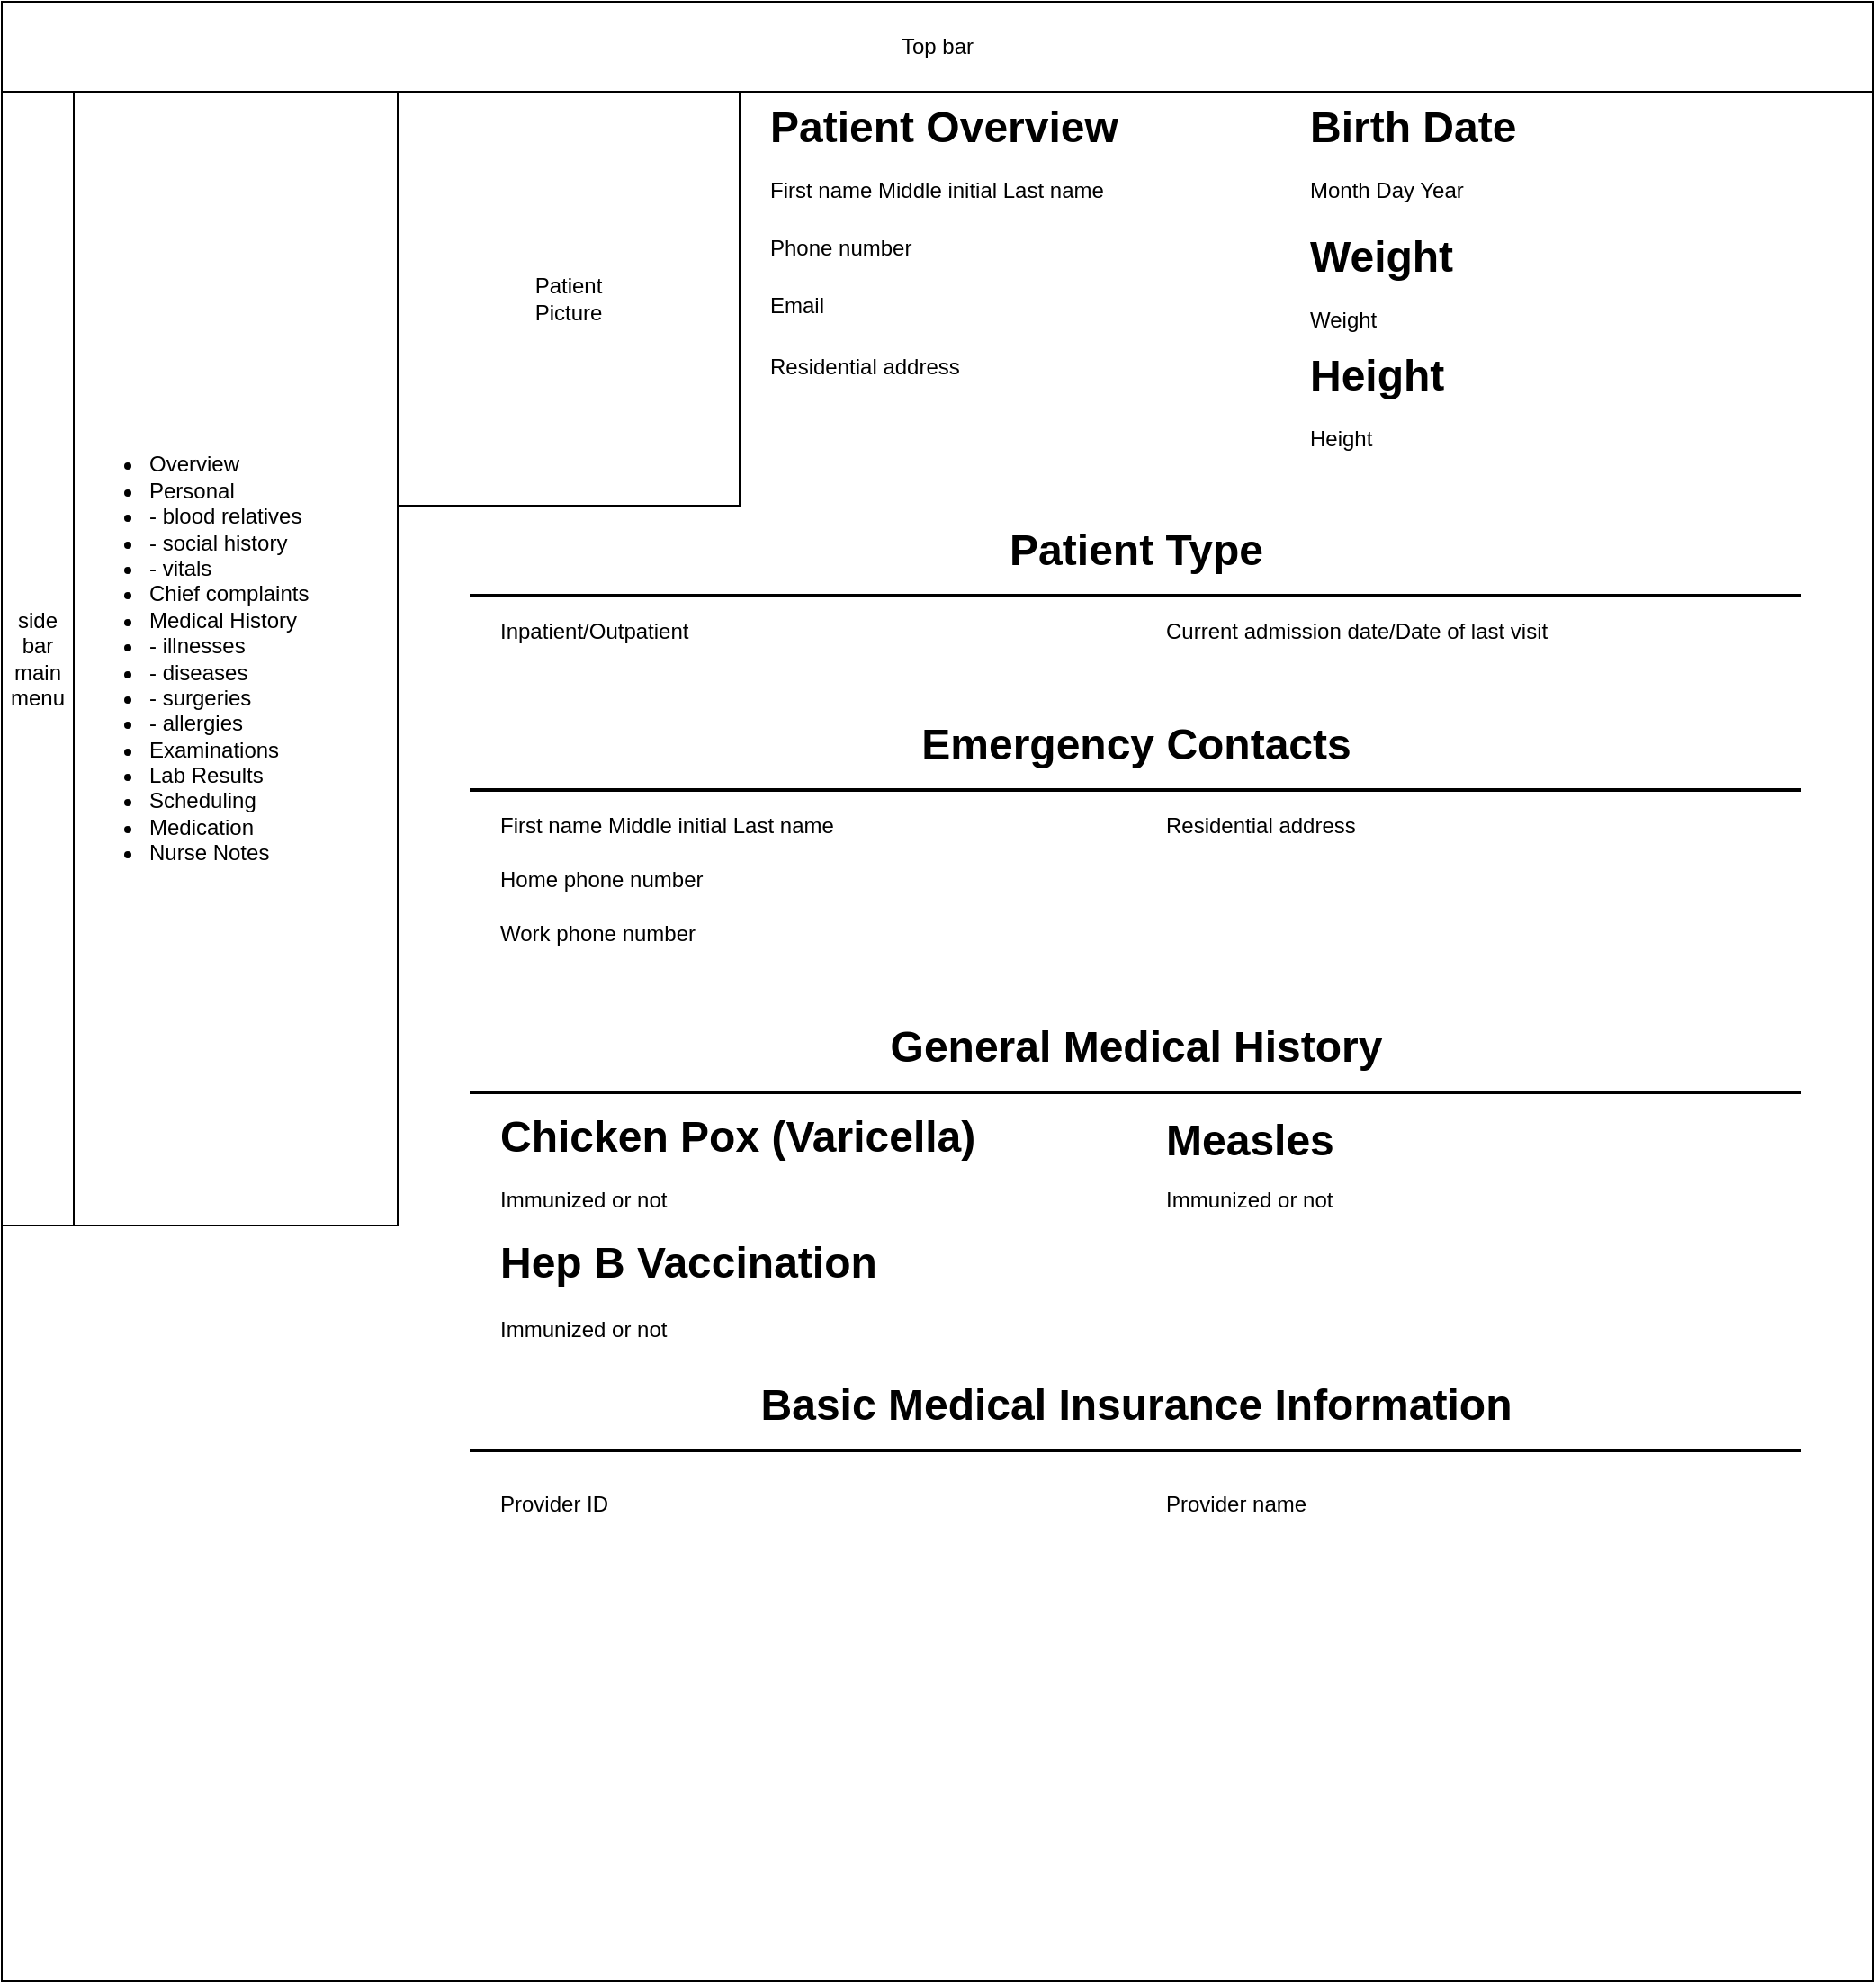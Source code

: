 <mxfile version="20.7.4" type="github" pages="2">
  <diagram id="S5hdKLUzMC5VAoOSm8l3" name="Overview">
    <mxGraphModel dx="1836" dy="542" grid="1" gridSize="10" guides="1" tooltips="1" connect="1" arrows="1" fold="1" page="1" pageScale="1" pageWidth="850" pageHeight="1100" math="0" shadow="0">
      <root>
        <mxCell id="0" />
        <mxCell id="1" parent="0" />
        <UserObject label="" id="glW2xViIGTtvUFwTJ8Ml-1">
          <mxCell style="rounded=0;whiteSpace=wrap;html=1;" parent="1" vertex="1">
            <mxGeometry x="-10" y="50" width="1040" height="1100" as="geometry" />
          </mxCell>
        </UserObject>
        <mxCell id="glW2xViIGTtvUFwTJ8Ml-2" value="&lt;div&gt;side&lt;/div&gt;&lt;div&gt;bar&lt;/div&gt;&lt;div&gt;main&lt;/div&gt;&lt;div&gt;menu&lt;br&gt;&lt;/div&gt;" style="rounded=0;whiteSpace=wrap;html=1;" parent="1" vertex="1">
          <mxGeometry x="-10" y="100" width="40" height="630" as="geometry" />
        </mxCell>
        <mxCell id="glW2xViIGTtvUFwTJ8Ml-3" value="" style="rounded=0;whiteSpace=wrap;html=1;" parent="1" vertex="1">
          <mxGeometry x="30" y="100" width="180" height="630" as="geometry" />
        </mxCell>
        <mxCell id="glW2xViIGTtvUFwTJ8Ml-4" value="Top bar" style="rounded=0;whiteSpace=wrap;html=1;" parent="1" vertex="1">
          <mxGeometry x="-10" y="50" width="1040" height="50" as="geometry" />
        </mxCell>
        <mxCell id="glW2xViIGTtvUFwTJ8Ml-5" value="&lt;ul&gt;&lt;li&gt;Overview&lt;/li&gt;&lt;li&gt;Personal&lt;/li&gt;&lt;li&gt;- blood relatives&lt;/li&gt;&lt;li&gt;- social history&lt;/li&gt;&lt;li&gt;- vitals&lt;/li&gt;&lt;li&gt;Chief complaints &lt;br&gt;&lt;/li&gt;&lt;li&gt;Medical History&lt;/li&gt;&lt;li&gt;- illnesses&lt;/li&gt;&lt;li&gt;- diseases&lt;/li&gt;&lt;li&gt;- surgeries&lt;/li&gt;&lt;li&gt;- allergies&lt;br&gt;&lt;/li&gt;&lt;li&gt;Examinations&lt;br&gt;&lt;/li&gt;&lt;li&gt;Lab Results&lt;br&gt;&lt;/li&gt;&lt;li&gt;Scheduling&lt;/li&gt;&lt;li&gt;Medication&lt;/li&gt;&lt;li&gt;Nurse Notes&lt;br&gt;&lt;/li&gt;&lt;/ul&gt;" style="text;strokeColor=none;fillColor=none;html=1;whiteSpace=wrap;verticalAlign=middle;overflow=hidden;" parent="1" vertex="1">
          <mxGeometry x="30" y="100" width="180" height="630" as="geometry" />
        </mxCell>
        <mxCell id="YeM5nyJLOYJzliZkdzw--1" value="&lt;div&gt;Patient&lt;/div&gt;&lt;div&gt;Picture&lt;br&gt;&lt;/div&gt;" style="rounded=0;whiteSpace=wrap;html=1;" parent="1" vertex="1">
          <mxGeometry x="210" y="100" width="190" height="230" as="geometry" />
        </mxCell>
        <mxCell id="YeM5nyJLOYJzliZkdzw--2" value="Patient Overview" style="text;strokeColor=none;fillColor=none;html=1;fontSize=24;fontStyle=1;verticalAlign=middle;align=left;spacingLeft=15;" parent="1" vertex="1">
          <mxGeometry x="400" y="100" width="300" height="40" as="geometry" />
        </mxCell>
        <mxCell id="YeM5nyJLOYJzliZkdzw--4" value="First name Middle initial Last name" style="text;html=1;strokeColor=none;fillColor=none;align=left;verticalAlign=middle;whiteSpace=wrap;rounded=0;spacingLeft=15;" parent="1" vertex="1">
          <mxGeometry x="400" y="140" width="300" height="30" as="geometry" />
        </mxCell>
        <mxCell id="YeM5nyJLOYJzliZkdzw--5" value="Birth Date" style="text;strokeColor=none;fillColor=none;html=1;fontSize=24;fontStyle=1;verticalAlign=middle;align=left;spacingLeft=15;" parent="1" vertex="1">
          <mxGeometry x="700" y="100" width="300" height="40" as="geometry" />
        </mxCell>
        <mxCell id="YeM5nyJLOYJzliZkdzw--6" value="Month Day Year" style="text;html=1;strokeColor=none;fillColor=none;align=left;verticalAlign=middle;whiteSpace=wrap;rounded=0;spacingLeft=15;" parent="1" vertex="1">
          <mxGeometry x="700" y="140" width="300" height="30" as="geometry" />
        </mxCell>
        <mxCell id="YeM5nyJLOYJzliZkdzw--7" value="Phone number" style="text;html=1;strokeColor=none;fillColor=none;align=left;verticalAlign=middle;whiteSpace=wrap;rounded=0;spacingLeft=15;" parent="1" vertex="1">
          <mxGeometry x="400" y="172" width="300" height="30" as="geometry" />
        </mxCell>
        <mxCell id="YeM5nyJLOYJzliZkdzw--8" value="Email" style="text;html=1;strokeColor=none;fillColor=none;align=left;verticalAlign=middle;whiteSpace=wrap;rounded=0;spacingLeft=15;" parent="1" vertex="1">
          <mxGeometry x="400" y="204" width="300" height="30" as="geometry" />
        </mxCell>
        <mxCell id="YeM5nyJLOYJzliZkdzw--9" value="Residential address" style="text;html=1;strokeColor=none;fillColor=none;align=left;verticalAlign=middle;whiteSpace=wrap;rounded=0;spacingLeft=15;" parent="1" vertex="1">
          <mxGeometry x="400" y="238" width="300" height="30" as="geometry" />
        </mxCell>
        <mxCell id="YeM5nyJLOYJzliZkdzw--10" value="Weight" style="text;strokeColor=none;fillColor=none;html=1;fontSize=24;fontStyle=1;verticalAlign=middle;align=left;spacingLeft=15;" parent="1" vertex="1">
          <mxGeometry x="700" y="172" width="300" height="40" as="geometry" />
        </mxCell>
        <mxCell id="YeM5nyJLOYJzliZkdzw--11" value="Weight" style="text;html=1;strokeColor=none;fillColor=none;align=left;verticalAlign=middle;whiteSpace=wrap;rounded=0;spacingLeft=15;" parent="1" vertex="1">
          <mxGeometry x="700" y="212" width="300" height="30" as="geometry" />
        </mxCell>
        <mxCell id="YeM5nyJLOYJzliZkdzw--12" value="Height" style="text;strokeColor=none;fillColor=none;html=1;fontSize=24;fontStyle=1;verticalAlign=middle;align=left;spacingLeft=15;" parent="1" vertex="1">
          <mxGeometry x="700" y="238" width="300" height="40" as="geometry" />
        </mxCell>
        <mxCell id="YeM5nyJLOYJzliZkdzw--13" value="Height" style="text;html=1;strokeColor=none;fillColor=none;align=left;verticalAlign=middle;whiteSpace=wrap;rounded=0;spacingLeft=15;" parent="1" vertex="1">
          <mxGeometry x="700" y="278" width="300" height="30" as="geometry" />
        </mxCell>
        <mxCell id="YeM5nyJLOYJzliZkdzw--14" value="Emergency Contacts" style="text;strokeColor=none;fillColor=none;html=1;fontSize=24;fontStyle=1;verticalAlign=middle;align=center;" parent="1" vertex="1">
          <mxGeometry x="210" y="443" width="820" height="40" as="geometry" />
        </mxCell>
        <mxCell id="YeM5nyJLOYJzliZkdzw--15" value="" style="line;strokeWidth=2;html=1;" parent="1" vertex="1">
          <mxGeometry x="250" y="483" width="740" height="10" as="geometry" />
        </mxCell>
        <mxCell id="YeM5nyJLOYJzliZkdzw--16" value="First name Middle initial Last name" style="text;html=1;strokeColor=none;fillColor=none;align=left;verticalAlign=middle;whiteSpace=wrap;rounded=0;spacingLeft=15;" parent="1" vertex="1">
          <mxGeometry x="250" y="493" width="300" height="30" as="geometry" />
        </mxCell>
        <mxCell id="YeM5nyJLOYJzliZkdzw--17" value="Home phone number" style="text;html=1;strokeColor=none;fillColor=none;align=left;verticalAlign=middle;whiteSpace=wrap;rounded=0;spacingLeft=15;" parent="1" vertex="1">
          <mxGeometry x="250" y="523" width="300" height="30" as="geometry" />
        </mxCell>
        <mxCell id="YeM5nyJLOYJzliZkdzw--18" value="Work phone number" style="text;html=1;strokeColor=none;fillColor=none;align=left;verticalAlign=middle;whiteSpace=wrap;rounded=0;spacingLeft=15;" parent="1" vertex="1">
          <mxGeometry x="250" y="553" width="300" height="30" as="geometry" />
        </mxCell>
        <mxCell id="YeM5nyJLOYJzliZkdzw--19" value="Residential address" style="text;html=1;strokeColor=none;fillColor=none;align=left;verticalAlign=middle;whiteSpace=wrap;rounded=0;spacingLeft=15;" parent="1" vertex="1">
          <mxGeometry x="620" y="493" width="300" height="30" as="geometry" />
        </mxCell>
        <mxCell id="YeM5nyJLOYJzliZkdzw--20" value="General Medical History" style="text;strokeColor=none;fillColor=none;html=1;fontSize=24;fontStyle=1;verticalAlign=middle;align=center;" parent="1" vertex="1">
          <mxGeometry x="210" y="611" width="820" height="40" as="geometry" />
        </mxCell>
        <mxCell id="YeM5nyJLOYJzliZkdzw--21" value="" style="line;strokeWidth=2;html=1;" parent="1" vertex="1">
          <mxGeometry x="250" y="651" width="740" height="10" as="geometry" />
        </mxCell>
        <mxCell id="YeM5nyJLOYJzliZkdzw--22" value="Chicken Pox (Varicella)" style="text;strokeColor=none;fillColor=none;html=1;fontSize=24;fontStyle=1;verticalAlign=middle;align=left;spacingLeft=15;" parent="1" vertex="1">
          <mxGeometry x="250" y="661" width="300" height="40" as="geometry" />
        </mxCell>
        <mxCell id="YeM5nyJLOYJzliZkdzw--23" value="Immunized or not" style="text;html=1;strokeColor=none;fillColor=none;align=left;verticalAlign=middle;whiteSpace=wrap;rounded=0;spacingLeft=15;" parent="1" vertex="1">
          <mxGeometry x="250" y="701" width="300" height="30" as="geometry" />
        </mxCell>
        <mxCell id="YeM5nyJLOYJzliZkdzw--24" value="Measles" style="text;strokeColor=none;fillColor=none;html=1;fontSize=24;fontStyle=1;verticalAlign=middle;align=left;spacingLeft=15;" parent="1" vertex="1">
          <mxGeometry x="620" y="663" width="300" height="40" as="geometry" />
        </mxCell>
        <mxCell id="YeM5nyJLOYJzliZkdzw--25" value="Immunized or not" style="text;html=1;strokeColor=none;fillColor=none;align=left;verticalAlign=middle;whiteSpace=wrap;rounded=0;spacingLeft=15;" parent="1" vertex="1">
          <mxGeometry x="620" y="701" width="300" height="30" as="geometry" />
        </mxCell>
        <mxCell id="YeM5nyJLOYJzliZkdzw--26" value="Hep B Vaccination" style="text;strokeColor=none;fillColor=none;html=1;fontSize=24;fontStyle=1;verticalAlign=middle;align=left;spacingLeft=15;" parent="1" vertex="1">
          <mxGeometry x="250" y="731" width="300" height="40" as="geometry" />
        </mxCell>
        <mxCell id="YeM5nyJLOYJzliZkdzw--27" value="Immunized or not" style="text;html=1;strokeColor=none;fillColor=none;align=left;verticalAlign=middle;whiteSpace=wrap;rounded=0;spacingLeft=15;" parent="1" vertex="1">
          <mxGeometry x="250" y="773" width="300" height="30" as="geometry" />
        </mxCell>
        <mxCell id="lSR1UCGBLpQ6LopD53Hw-1" value="Patient Type" style="text;strokeColor=none;fillColor=none;html=1;fontSize=24;fontStyle=1;verticalAlign=middle;align=center;" vertex="1" parent="1">
          <mxGeometry x="210" y="335" width="820" height="40" as="geometry" />
        </mxCell>
        <mxCell id="lSR1UCGBLpQ6LopD53Hw-2" value="" style="line;strokeWidth=2;html=1;" vertex="1" parent="1">
          <mxGeometry x="250" y="375" width="740" height="10" as="geometry" />
        </mxCell>
        <mxCell id="lSR1UCGBLpQ6LopD53Hw-3" value="Inpatient/Outpatient" style="text;html=1;strokeColor=none;fillColor=none;align=left;verticalAlign=middle;whiteSpace=wrap;rounded=0;spacingLeft=15;" vertex="1" parent="1">
          <mxGeometry x="250" y="385" width="300" height="30" as="geometry" />
        </mxCell>
        <mxCell id="lSR1UCGBLpQ6LopD53Hw-4" value="Current admission date/Date of last visit" style="text;html=1;strokeColor=none;fillColor=none;align=left;verticalAlign=middle;whiteSpace=wrap;rounded=0;spacingLeft=15;" vertex="1" parent="1">
          <mxGeometry x="620" y="385" width="300" height="30" as="geometry" />
        </mxCell>
        <mxCell id="lSR1UCGBLpQ6LopD53Hw-5" value="&lt;div&gt;Basic Medical Insurance Information&lt;/div&gt;" style="text;strokeColor=none;fillColor=none;html=1;fontSize=24;fontStyle=1;verticalAlign=middle;align=center;" vertex="1" parent="1">
          <mxGeometry x="210" y="810" width="820" height="40" as="geometry" />
        </mxCell>
        <mxCell id="lSR1UCGBLpQ6LopD53Hw-6" value="" style="line;strokeWidth=2;html=1;" vertex="1" parent="1">
          <mxGeometry x="250" y="850" width="740" height="10" as="geometry" />
        </mxCell>
        <mxCell id="lSR1UCGBLpQ6LopD53Hw-7" value="Provider ID" style="text;html=1;strokeColor=none;fillColor=none;align=left;verticalAlign=middle;whiteSpace=wrap;rounded=0;spacingLeft=15;" vertex="1" parent="1">
          <mxGeometry x="250" y="870" width="300" height="30" as="geometry" />
        </mxCell>
        <mxCell id="lSR1UCGBLpQ6LopD53Hw-8" value="Provider name" style="text;html=1;strokeColor=none;fillColor=none;align=left;verticalAlign=middle;whiteSpace=wrap;rounded=0;spacingLeft=15;" vertex="1" parent="1">
          <mxGeometry x="620" y="870" width="300" height="30" as="geometry" />
        </mxCell>
      </root>
    </mxGraphModel>
  </diagram>
  <diagram id="ZdTHL74LOhoJ1E4BlADF" name="Personal">
    <mxGraphModel dx="974" dy="540" grid="1" gridSize="10" guides="1" tooltips="1" connect="1" arrows="1" fold="1" page="1" pageScale="1" pageWidth="850" pageHeight="1100" math="0" shadow="0">
      <root>
        <mxCell id="0" />
        <mxCell id="1" parent="0" />
      </root>
    </mxGraphModel>
  </diagram>
</mxfile>
